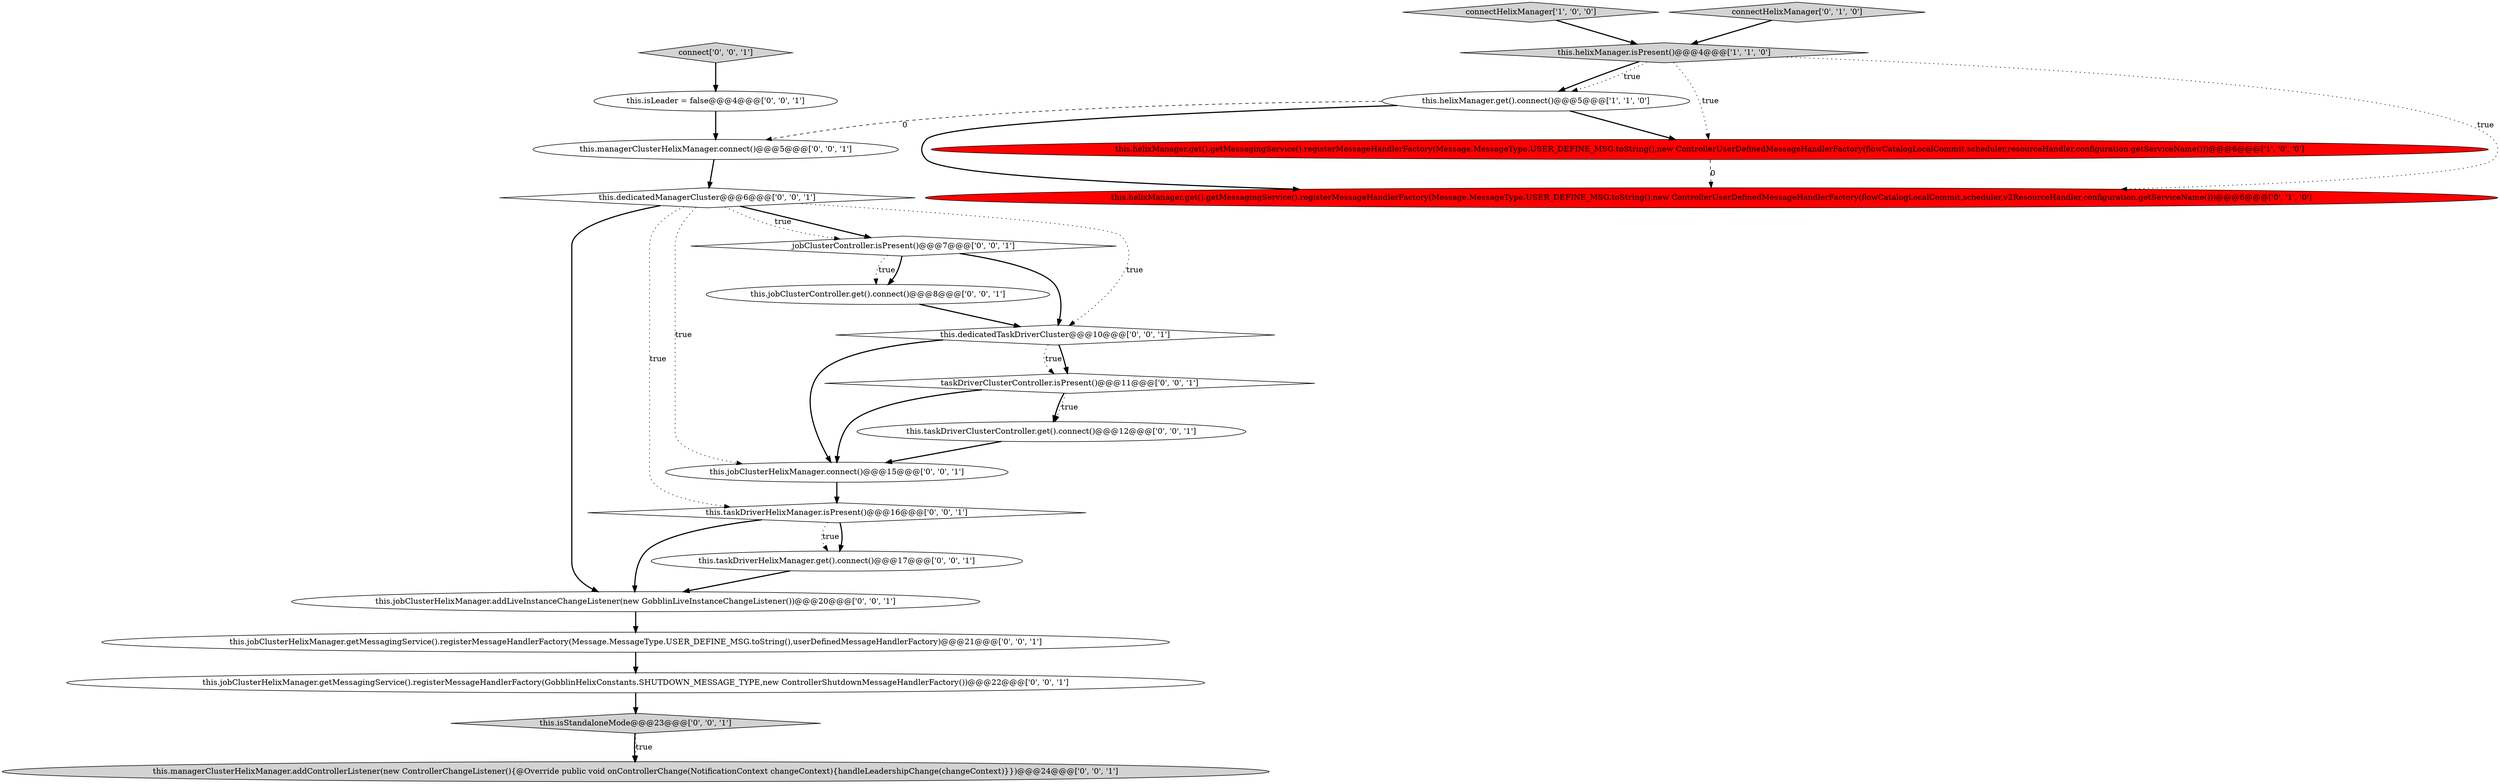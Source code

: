 digraph {
18 [style = filled, label = "this.jobClusterHelixManager.getMessagingService().registerMessageHandlerFactory(GobblinHelixConstants.SHUTDOWN_MESSAGE_TYPE,new ControllerShutdownMessageHandlerFactory())@@@22@@@['0', '0', '1']", fillcolor = white, shape = ellipse image = "AAA0AAABBB3BBB"];
16 [style = filled, label = "this.dedicatedManagerCluster@@@6@@@['0', '0', '1']", fillcolor = white, shape = diamond image = "AAA0AAABBB3BBB"];
8 [style = filled, label = "this.dedicatedTaskDriverCluster@@@10@@@['0', '0', '1']", fillcolor = white, shape = diamond image = "AAA0AAABBB3BBB"];
13 [style = filled, label = "this.jobClusterHelixManager.addLiveInstanceChangeListener(new GobblinLiveInstanceChangeListener())@@@20@@@['0', '0', '1']", fillcolor = white, shape = ellipse image = "AAA0AAABBB3BBB"];
19 [style = filled, label = "this.managerClusterHelixManager.addControllerListener(new ControllerChangeListener(){@Override public void onControllerChange(NotificationContext changeContext){handleLeadershipChange(changeContext)}})@@@24@@@['0', '0', '1']", fillcolor = lightgray, shape = ellipse image = "AAA0AAABBB3BBB"];
14 [style = filled, label = "this.isLeader = false@@@4@@@['0', '0', '1']", fillcolor = white, shape = ellipse image = "AAA0AAABBB3BBB"];
21 [style = filled, label = "this.jobClusterHelixManager.connect()@@@15@@@['0', '0', '1']", fillcolor = white, shape = ellipse image = "AAA0AAABBB3BBB"];
11 [style = filled, label = "taskDriverClusterController.isPresent()@@@11@@@['0', '0', '1']", fillcolor = white, shape = diamond image = "AAA0AAABBB3BBB"];
9 [style = filled, label = "this.taskDriverHelixManager.isPresent()@@@16@@@['0', '0', '1']", fillcolor = white, shape = diamond image = "AAA0AAABBB3BBB"];
17 [style = filled, label = "this.isStandaloneMode@@@23@@@['0', '0', '1']", fillcolor = lightgray, shape = diamond image = "AAA0AAABBB3BBB"];
7 [style = filled, label = "jobClusterController.isPresent()@@@7@@@['0', '0', '1']", fillcolor = white, shape = diamond image = "AAA0AAABBB3BBB"];
2 [style = filled, label = "this.helixManager.get().getMessagingService().registerMessageHandlerFactory(Message.MessageType.USER_DEFINE_MSG.toString(),new ControllerUserDefinedMessageHandlerFactory(flowCatalogLocalCommit,scheduler,resourceHandler,configuration.getServiceName()))@@@6@@@['1', '0', '0']", fillcolor = red, shape = ellipse image = "AAA1AAABBB1BBB"];
1 [style = filled, label = "this.helixManager.isPresent()@@@4@@@['1', '1', '0']", fillcolor = lightgray, shape = diamond image = "AAA0AAABBB1BBB"];
0 [style = filled, label = "connectHelixManager['1', '0', '0']", fillcolor = lightgray, shape = diamond image = "AAA0AAABBB1BBB"];
15 [style = filled, label = "this.taskDriverHelixManager.get().connect()@@@17@@@['0', '0', '1']", fillcolor = white, shape = ellipse image = "AAA0AAABBB3BBB"];
22 [style = filled, label = "connect['0', '0', '1']", fillcolor = lightgray, shape = diamond image = "AAA0AAABBB3BBB"];
20 [style = filled, label = "this.managerClusterHelixManager.connect()@@@5@@@['0', '0', '1']", fillcolor = white, shape = ellipse image = "AAA0AAABBB3BBB"];
6 [style = filled, label = "this.jobClusterController.get().connect()@@@8@@@['0', '0', '1']", fillcolor = white, shape = ellipse image = "AAA0AAABBB3BBB"];
10 [style = filled, label = "this.jobClusterHelixManager.getMessagingService().registerMessageHandlerFactory(Message.MessageType.USER_DEFINE_MSG.toString(),userDefinedMessageHandlerFactory)@@@21@@@['0', '0', '1']", fillcolor = white, shape = ellipse image = "AAA0AAABBB3BBB"];
3 [style = filled, label = "this.helixManager.get().connect()@@@5@@@['1', '1', '0']", fillcolor = white, shape = ellipse image = "AAA0AAABBB1BBB"];
12 [style = filled, label = "this.taskDriverClusterController.get().connect()@@@12@@@['0', '0', '1']", fillcolor = white, shape = ellipse image = "AAA0AAABBB3BBB"];
4 [style = filled, label = "this.helixManager.get().getMessagingService().registerMessageHandlerFactory(Message.MessageType.USER_DEFINE_MSG.toString(),new ControllerUserDefinedMessageHandlerFactory(flowCatalogLocalCommit,scheduler,v2ResourceHandler,configuration.getServiceName()))@@@6@@@['0', '1', '0']", fillcolor = red, shape = ellipse image = "AAA1AAABBB2BBB"];
5 [style = filled, label = "connectHelixManager['0', '1', '0']", fillcolor = lightgray, shape = diamond image = "AAA0AAABBB2BBB"];
13->10 [style = bold, label=""];
16->8 [style = dotted, label="true"];
10->18 [style = bold, label=""];
7->6 [style = dotted, label="true"];
16->13 [style = bold, label=""];
16->9 [style = dotted, label="true"];
15->13 [style = bold, label=""];
12->21 [style = bold, label=""];
11->21 [style = bold, label=""];
11->12 [style = dotted, label="true"];
16->7 [style = bold, label=""];
1->3 [style = bold, label=""];
18->17 [style = bold, label=""];
11->12 [style = bold, label=""];
1->4 [style = dotted, label="true"];
7->8 [style = bold, label=""];
3->4 [style = bold, label=""];
17->19 [style = bold, label=""];
1->3 [style = dotted, label="true"];
16->7 [style = dotted, label="true"];
5->1 [style = bold, label=""];
21->9 [style = bold, label=""];
20->16 [style = bold, label=""];
3->2 [style = bold, label=""];
9->15 [style = bold, label=""];
0->1 [style = bold, label=""];
3->20 [style = dashed, label="0"];
7->6 [style = bold, label=""];
6->8 [style = bold, label=""];
17->19 [style = dotted, label="true"];
8->11 [style = dotted, label="true"];
8->21 [style = bold, label=""];
16->21 [style = dotted, label="true"];
9->15 [style = dotted, label="true"];
1->2 [style = dotted, label="true"];
22->14 [style = bold, label=""];
8->11 [style = bold, label=""];
14->20 [style = bold, label=""];
2->4 [style = dashed, label="0"];
9->13 [style = bold, label=""];
}
